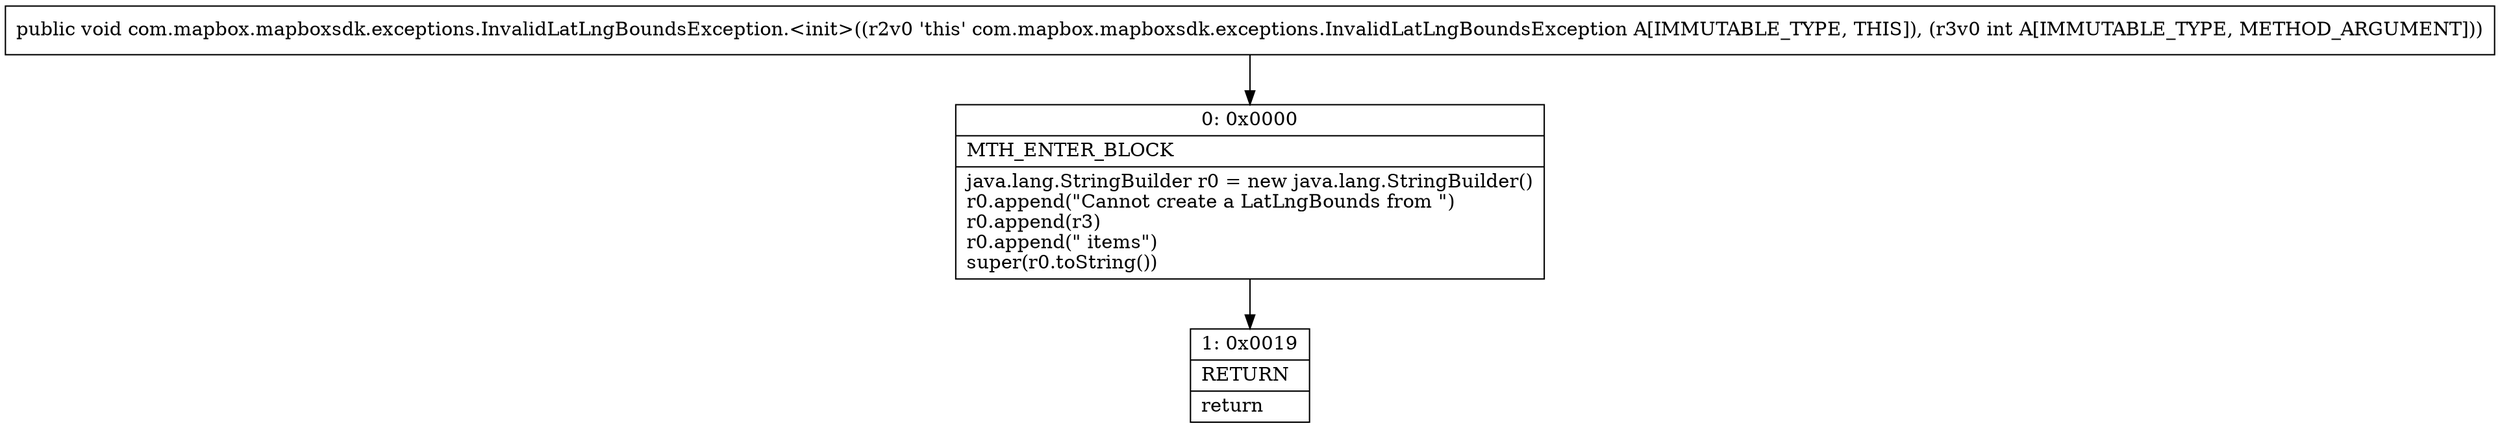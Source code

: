 digraph "CFG forcom.mapbox.mapboxsdk.exceptions.InvalidLatLngBoundsException.\<init\>(I)V" {
Node_0 [shape=record,label="{0\:\ 0x0000|MTH_ENTER_BLOCK\l|java.lang.StringBuilder r0 = new java.lang.StringBuilder()\lr0.append(\"Cannot create a LatLngBounds from \")\lr0.append(r3)\lr0.append(\" items\")\lsuper(r0.toString())\l}"];
Node_1 [shape=record,label="{1\:\ 0x0019|RETURN\l|return\l}"];
MethodNode[shape=record,label="{public void com.mapbox.mapboxsdk.exceptions.InvalidLatLngBoundsException.\<init\>((r2v0 'this' com.mapbox.mapboxsdk.exceptions.InvalidLatLngBoundsException A[IMMUTABLE_TYPE, THIS]), (r3v0 int A[IMMUTABLE_TYPE, METHOD_ARGUMENT])) }"];
MethodNode -> Node_0;
Node_0 -> Node_1;
}

